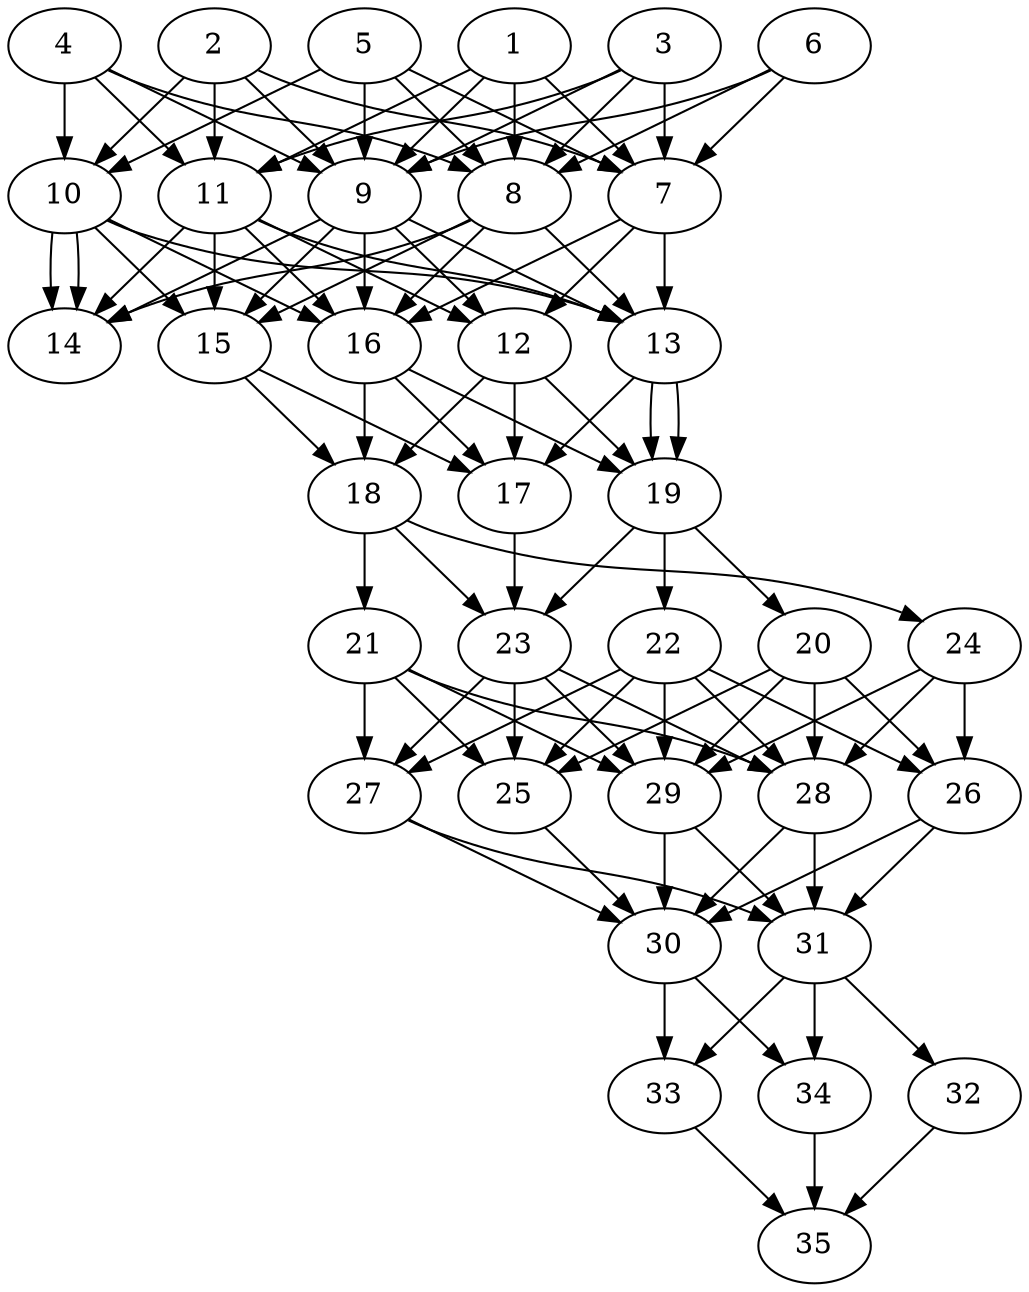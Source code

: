 // DAG automatically generated by daggen at Thu Oct  3 14:05:38 2019
// ./daggen --dot -n 35 --ccr 0.4 --fat 0.5 --regular 0.5 --density 0.9 --mindata 5242880 --maxdata 52428800 
digraph G {
  1 [size="65420800", alpha="0.04", expect_size="26168320"] 
  1 -> 7 [size ="26168320"]
  1 -> 8 [size ="26168320"]
  1 -> 9 [size ="26168320"]
  1 -> 11 [size ="26168320"]
  2 [size="117655040", alpha="0.03", expect_size="47062016"] 
  2 -> 7 [size ="47062016"]
  2 -> 9 [size ="47062016"]
  2 -> 10 [size ="47062016"]
  2 -> 11 [size ="47062016"]
  3 [size="80622080", alpha="0.03", expect_size="32248832"] 
  3 -> 7 [size ="32248832"]
  3 -> 8 [size ="32248832"]
  3 -> 9 [size ="32248832"]
  3 -> 11 [size ="32248832"]
  4 [size="26229760", alpha="0.19", expect_size="10491904"] 
  4 -> 8 [size ="10491904"]
  4 -> 9 [size ="10491904"]
  4 -> 10 [size ="10491904"]
  4 -> 11 [size ="10491904"]
  5 [size="36797440", alpha="0.01", expect_size="14718976"] 
  5 -> 7 [size ="14718976"]
  5 -> 8 [size ="14718976"]
  5 -> 9 [size ="14718976"]
  5 -> 10 [size ="14718976"]
  6 [size="92531200", alpha="0.16", expect_size="37012480"] 
  6 -> 7 [size ="37012480"]
  6 -> 8 [size ="37012480"]
  6 -> 9 [size ="37012480"]
  7 [size="126208000", alpha="0.17", expect_size="50483200"] 
  7 -> 12 [size ="50483200"]
  7 -> 13 [size ="50483200"]
  7 -> 16 [size ="50483200"]
  8 [size="127416320", alpha="0.09", expect_size="50966528"] 
  8 -> 13 [size ="50966528"]
  8 -> 14 [size ="50966528"]
  8 -> 15 [size ="50966528"]
  8 -> 16 [size ="50966528"]
  9 [size="87224320", alpha="0.19", expect_size="34889728"] 
  9 -> 12 [size ="34889728"]
  9 -> 13 [size ="34889728"]
  9 -> 14 [size ="34889728"]
  9 -> 15 [size ="34889728"]
  9 -> 16 [size ="34889728"]
  10 [size="42316800", alpha="0.02", expect_size="16926720"] 
  10 -> 13 [size ="16926720"]
  10 -> 14 [size ="16926720"]
  10 -> 14 [size ="16926720"]
  10 -> 15 [size ="16926720"]
  10 -> 16 [size ="16926720"]
  11 [size="45542400", alpha="0.08", expect_size="18216960"] 
  11 -> 12 [size ="18216960"]
  11 -> 13 [size ="18216960"]
  11 -> 14 [size ="18216960"]
  11 -> 15 [size ="18216960"]
  11 -> 16 [size ="18216960"]
  12 [size="68572160", alpha="0.14", expect_size="27428864"] 
  12 -> 17 [size ="27428864"]
  12 -> 18 [size ="27428864"]
  12 -> 19 [size ="27428864"]
  13 [size="84961280", alpha="0.02", expect_size="33984512"] 
  13 -> 17 [size ="33984512"]
  13 -> 19 [size ="33984512"]
  13 -> 19 [size ="33984512"]
  14 [size="101552640", alpha="0.07", expect_size="40621056"] 
  15 [size="94072320", alpha="0.05", expect_size="37628928"] 
  15 -> 17 [size ="37628928"]
  15 -> 18 [size ="37628928"]
  16 [size="99048960", alpha="0.01", expect_size="39619584"] 
  16 -> 17 [size ="39619584"]
  16 -> 18 [size ="39619584"]
  16 -> 19 [size ="39619584"]
  17 [size="73866240", alpha="0.13", expect_size="29546496"] 
  17 -> 23 [size ="29546496"]
  18 [size="58903040", alpha="0.19", expect_size="23561216"] 
  18 -> 21 [size ="23561216"]
  18 -> 23 [size ="23561216"]
  18 -> 24 [size ="23561216"]
  19 [size="109352960", alpha="0.12", expect_size="43741184"] 
  19 -> 20 [size ="43741184"]
  19 -> 22 [size ="43741184"]
  19 -> 23 [size ="43741184"]
  20 [size="104757760", alpha="0.06", expect_size="41903104"] 
  20 -> 25 [size ="41903104"]
  20 -> 26 [size ="41903104"]
  20 -> 28 [size ="41903104"]
  20 -> 29 [size ="41903104"]
  21 [size="116856320", alpha="0.09", expect_size="46742528"] 
  21 -> 25 [size ="46742528"]
  21 -> 27 [size ="46742528"]
  21 -> 28 [size ="46742528"]
  21 -> 29 [size ="46742528"]
  22 [size="46563840", alpha="0.09", expect_size="18625536"] 
  22 -> 25 [size ="18625536"]
  22 -> 26 [size ="18625536"]
  22 -> 27 [size ="18625536"]
  22 -> 28 [size ="18625536"]
  22 -> 29 [size ="18625536"]
  23 [size="13163520", alpha="0.01", expect_size="5265408"] 
  23 -> 25 [size ="5265408"]
  23 -> 27 [size ="5265408"]
  23 -> 28 [size ="5265408"]
  23 -> 29 [size ="5265408"]
  24 [size="23854080", alpha="0.15", expect_size="9541632"] 
  24 -> 26 [size ="9541632"]
  24 -> 28 [size ="9541632"]
  24 -> 29 [size ="9541632"]
  25 [size="64046080", alpha="0.14", expect_size="25618432"] 
  25 -> 30 [size ="25618432"]
  26 [size="90603520", alpha="0.06", expect_size="36241408"] 
  26 -> 30 [size ="36241408"]
  26 -> 31 [size ="36241408"]
  27 [size="93754880", alpha="0.16", expect_size="37501952"] 
  27 -> 30 [size ="37501952"]
  27 -> 31 [size ="37501952"]
  28 [size="50439680", alpha="0.07", expect_size="20175872"] 
  28 -> 30 [size ="20175872"]
  28 -> 31 [size ="20175872"]
  29 [size="46548480", alpha="0.10", expect_size="18619392"] 
  29 -> 30 [size ="18619392"]
  29 -> 31 [size ="18619392"]
  30 [size="115819520", alpha="0.17", expect_size="46327808"] 
  30 -> 33 [size ="46327808"]
  30 -> 34 [size ="46327808"]
  31 [size="31697920", alpha="0.11", expect_size="12679168"] 
  31 -> 32 [size ="12679168"]
  31 -> 33 [size ="12679168"]
  31 -> 34 [size ="12679168"]
  32 [size="82426880", alpha="0.13", expect_size="32970752"] 
  32 -> 35 [size ="32970752"]
  33 [size="18664960", alpha="0.08", expect_size="7465984"] 
  33 -> 35 [size ="7465984"]
  34 [size="25889280", alpha="0.18", expect_size="10355712"] 
  34 -> 35 [size ="10355712"]
  35 [size="117224960", alpha="0.02", expect_size="46889984"] 
}
